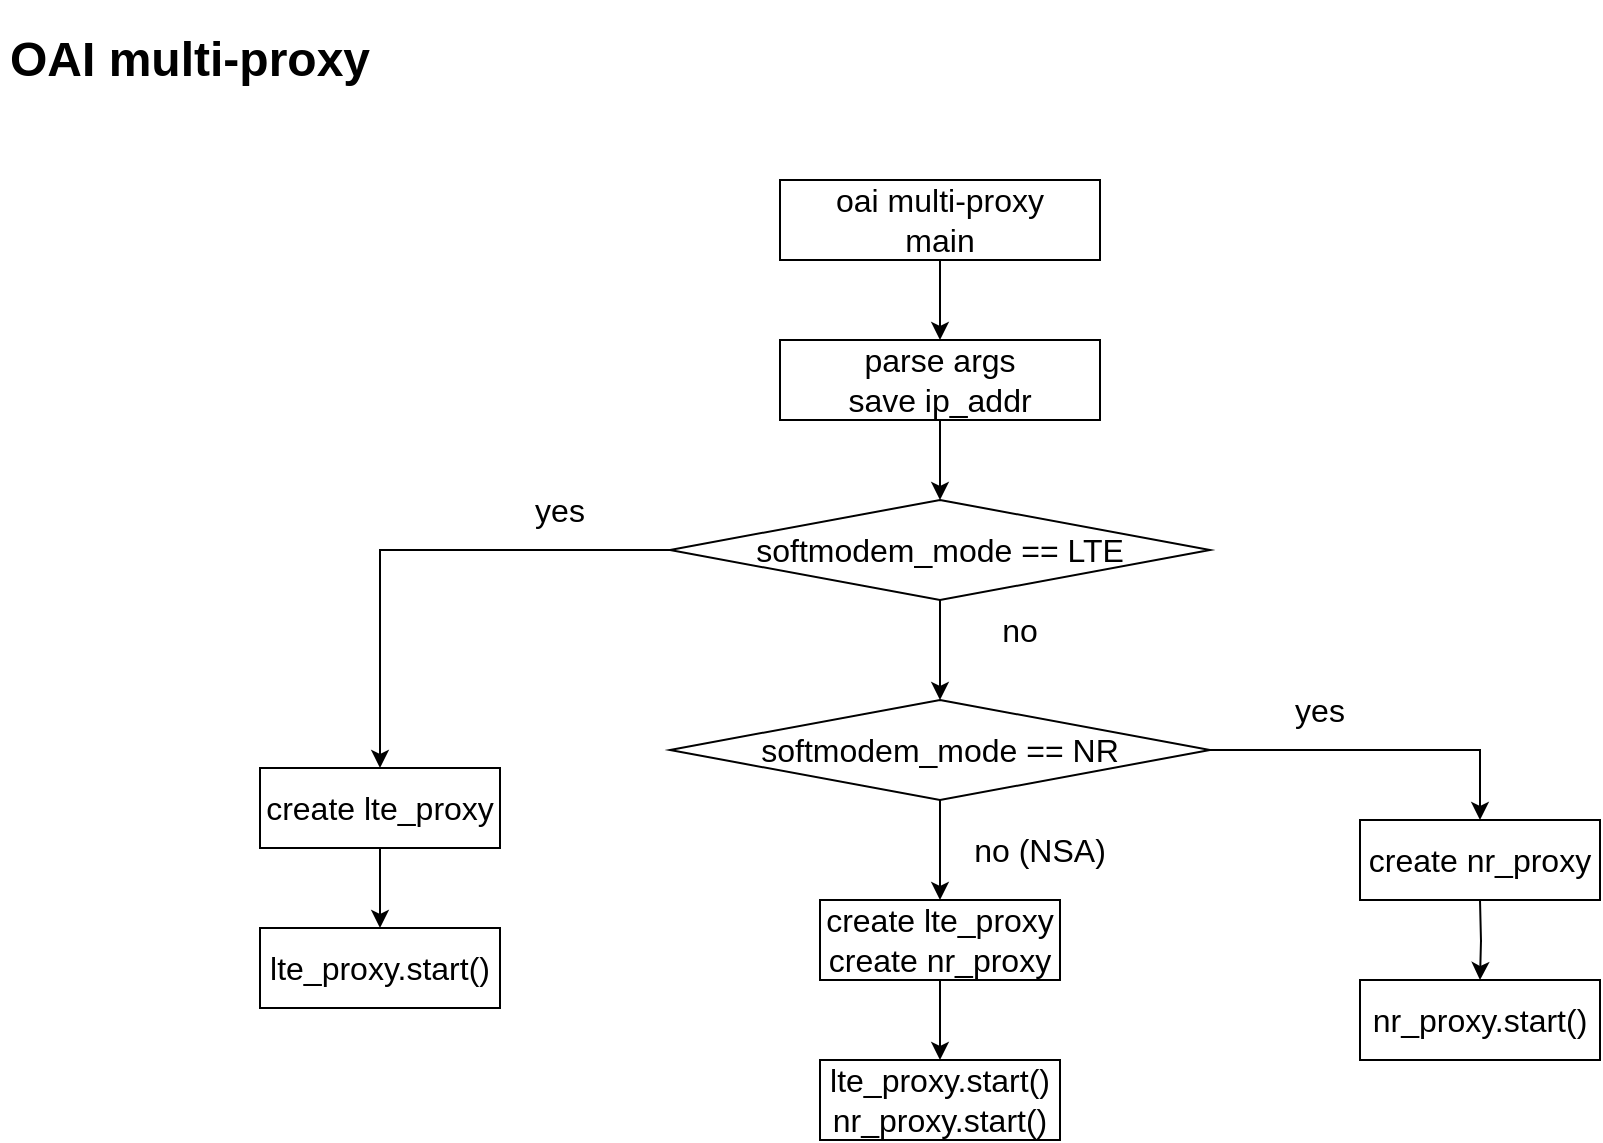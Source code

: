 <mxfile version="20.3.0" type="device" pages="2"><diagram id="DypmgZNcAkA8wPnorQJd" name="OAImultiProxy"><mxGraphModel dx="1102" dy="905" grid="1" gridSize="10" guides="1" tooltips="1" connect="1" arrows="1" fold="1" page="1" pageScale="1" pageWidth="1169" pageHeight="827" math="0" shadow="0"><root><mxCell id="0"/><mxCell id="1" parent="0"/><mxCell id="PLtA2J8WqM2DvO8D2QOu-1" value="&lt;h1&gt;OAI multi-proxy&lt;/h1&gt;&lt;p&gt;&lt;br&gt;&lt;/p&gt;" style="text;html=1;strokeColor=none;fillColor=none;spacing=5;spacingTop=-20;whiteSpace=wrap;overflow=hidden;rounded=0;" parent="1" vertex="1"><mxGeometry x="120" y="40" width="190" height="50" as="geometry"/></mxCell><mxCell id="PLtA2J8WqM2DvO8D2QOu-4" value="" style="edgeStyle=orthogonalEdgeStyle;rounded=0;orthogonalLoop=1;jettySize=auto;html=1;fontSize=16;" parent="1" source="PLtA2J8WqM2DvO8D2QOu-2" edge="1"><mxGeometry relative="1" as="geometry"><mxPoint x="590" y="200" as="targetPoint"/></mxGeometry></mxCell><mxCell id="PLtA2J8WqM2DvO8D2QOu-2" value="&lt;font style=&quot;font-size: 16px;&quot;&gt;oai multi-proxy&lt;br&gt;main&lt;br&gt;&lt;/font&gt;" style="rounded=0;whiteSpace=wrap;html=1;" parent="1" vertex="1"><mxGeometry x="510" y="120" width="160" height="40" as="geometry"/></mxCell><mxCell id="PLtA2J8WqM2DvO8D2QOu-7" style="edgeStyle=orthogonalEdgeStyle;rounded=0;orthogonalLoop=1;jettySize=auto;html=1;entryX=0.5;entryY=0;entryDx=0;entryDy=0;fontSize=16;" parent="1" source="PLtA2J8WqM2DvO8D2QOu-5" target="PLtA2J8WqM2DvO8D2QOu-6" edge="1"><mxGeometry relative="1" as="geometry"/></mxCell><mxCell id="PLtA2J8WqM2DvO8D2QOu-5" value="&lt;font style=&quot;font-size: 16px;&quot;&gt;parse args&lt;br&gt;save ip_addr&lt;br&gt;&lt;/font&gt;" style="rounded=0;whiteSpace=wrap;html=1;" parent="1" vertex="1"><mxGeometry x="510" y="200" width="160" height="40" as="geometry"/></mxCell><mxCell id="PLtA2J8WqM2DvO8D2QOu-10" style="edgeStyle=orthogonalEdgeStyle;rounded=0;orthogonalLoop=1;jettySize=auto;html=1;entryX=0.5;entryY=0;entryDx=0;entryDy=0;fontSize=16;" parent="1" source="PLtA2J8WqM2DvO8D2QOu-6" target="PLtA2J8WqM2DvO8D2QOu-9" edge="1"><mxGeometry relative="1" as="geometry"/></mxCell><mxCell id="PLtA2J8WqM2DvO8D2QOu-12" style="edgeStyle=orthogonalEdgeStyle;rounded=0;orthogonalLoop=1;jettySize=auto;html=1;entryX=0.5;entryY=0;entryDx=0;entryDy=0;fontSize=16;" parent="1" source="PLtA2J8WqM2DvO8D2QOu-6" target="PLtA2J8WqM2DvO8D2QOu-11" edge="1"><mxGeometry relative="1" as="geometry"/></mxCell><mxCell id="PLtA2J8WqM2DvO8D2QOu-6" value="softmodem_mode == LTE" style="rhombus;whiteSpace=wrap;html=1;fontSize=16;" parent="1" vertex="1"><mxGeometry x="455" y="280" width="270" height="50" as="geometry"/></mxCell><mxCell id="PLtA2J8WqM2DvO8D2QOu-21" style="edgeStyle=orthogonalEdgeStyle;rounded=0;orthogonalLoop=1;jettySize=auto;html=1;fontSize=16;" parent="1" source="PLtA2J8WqM2DvO8D2QOu-9" target="PLtA2J8WqM2DvO8D2QOu-19" edge="1"><mxGeometry relative="1" as="geometry"><mxPoint x="930" y="440" as="targetPoint"/></mxGeometry></mxCell><mxCell id="PLtA2J8WqM2DvO8D2QOu-27" style="edgeStyle=orthogonalEdgeStyle;rounded=0;orthogonalLoop=1;jettySize=auto;html=1;entryX=0.5;entryY=0;entryDx=0;entryDy=0;fontSize=16;" parent="1" source="PLtA2J8WqM2DvO8D2QOu-9" target="PLtA2J8WqM2DvO8D2QOu-25" edge="1"><mxGeometry relative="1" as="geometry"/></mxCell><mxCell id="PLtA2J8WqM2DvO8D2QOu-9" value="softmodem_mode == NR" style="rhombus;whiteSpace=wrap;html=1;fontSize=16;" parent="1" vertex="1"><mxGeometry x="455" y="380" width="270" height="50" as="geometry"/></mxCell><mxCell id="PLtA2J8WqM2DvO8D2QOu-16" style="edgeStyle=orthogonalEdgeStyle;rounded=0;orthogonalLoop=1;jettySize=auto;html=1;entryX=0.5;entryY=0;entryDx=0;entryDy=0;fontSize=16;" parent="1" source="PLtA2J8WqM2DvO8D2QOu-11" target="PLtA2J8WqM2DvO8D2QOu-15" edge="1"><mxGeometry relative="1" as="geometry"/></mxCell><mxCell id="PLtA2J8WqM2DvO8D2QOu-11" value="create lte_proxy" style="rounded=0;whiteSpace=wrap;html=1;fontSize=16;" parent="1" vertex="1"><mxGeometry x="250" y="414" width="120" height="40" as="geometry"/></mxCell><mxCell id="PLtA2J8WqM2DvO8D2QOu-15" value="lte_proxy.start()" style="rounded=0;whiteSpace=wrap;html=1;fontSize=16;" parent="1" vertex="1"><mxGeometry x="250" y="494" width="120" height="40" as="geometry"/></mxCell><mxCell id="PLtA2J8WqM2DvO8D2QOu-17" value="yes" style="text;html=1;strokeColor=none;fillColor=none;align=center;verticalAlign=middle;whiteSpace=wrap;rounded=0;fontSize=16;" parent="1" vertex="1"><mxGeometry x="370" y="270" width="60" height="30" as="geometry"/></mxCell><mxCell id="PLtA2J8WqM2DvO8D2QOu-18" style="edgeStyle=orthogonalEdgeStyle;rounded=0;orthogonalLoop=1;jettySize=auto;html=1;entryX=0.5;entryY=0;entryDx=0;entryDy=0;fontSize=16;" parent="1" edge="1"><mxGeometry relative="1" as="geometry"><mxPoint x="860" y="480" as="sourcePoint"/><mxPoint x="860" y="520" as="targetPoint"/></mxGeometry></mxCell><mxCell id="PLtA2J8WqM2DvO8D2QOu-19" value="create nr_proxy" style="rounded=0;whiteSpace=wrap;html=1;fontSize=16;" parent="1" vertex="1"><mxGeometry x="800" y="440" width="120" height="40" as="geometry"/></mxCell><mxCell id="PLtA2J8WqM2DvO8D2QOu-20" value="nr_proxy.start()" style="rounded=0;whiteSpace=wrap;html=1;fontSize=16;" parent="1" vertex="1"><mxGeometry x="800" y="520" width="120" height="40" as="geometry"/></mxCell><mxCell id="PLtA2J8WqM2DvO8D2QOu-22" value="no" style="text;html=1;strokeColor=none;fillColor=none;align=center;verticalAlign=middle;whiteSpace=wrap;rounded=0;fontSize=16;" parent="1" vertex="1"><mxGeometry x="600" y="330" width="60" height="30" as="geometry"/></mxCell><mxCell id="PLtA2J8WqM2DvO8D2QOu-23" value="yes" style="text;html=1;strokeColor=none;fillColor=none;align=center;verticalAlign=middle;whiteSpace=wrap;rounded=0;fontSize=16;" parent="1" vertex="1"><mxGeometry x="750" y="370" width="60" height="30" as="geometry"/></mxCell><mxCell id="PLtA2J8WqM2DvO8D2QOu-24" style="edgeStyle=orthogonalEdgeStyle;rounded=0;orthogonalLoop=1;jettySize=auto;html=1;entryX=0.5;entryY=0;entryDx=0;entryDy=0;fontSize=16;" parent="1" source="PLtA2J8WqM2DvO8D2QOu-25" target="PLtA2J8WqM2DvO8D2QOu-26" edge="1"><mxGeometry relative="1" as="geometry"/></mxCell><mxCell id="PLtA2J8WqM2DvO8D2QOu-25" value="create lte_proxy&lt;br&gt;create nr_proxy" style="rounded=0;whiteSpace=wrap;html=1;fontSize=16;" parent="1" vertex="1"><mxGeometry x="530" y="480" width="120" height="40" as="geometry"/></mxCell><mxCell id="PLtA2J8WqM2DvO8D2QOu-26" value="lte_proxy.start()&lt;br&gt;nr_proxy.start()" style="rounded=0;whiteSpace=wrap;html=1;fontSize=16;" parent="1" vertex="1"><mxGeometry x="530" y="560" width="120" height="40" as="geometry"/></mxCell><mxCell id="0FqqkRTu2i6CZeKp92qa-1" value="no (NSA)" style="text;html=1;strokeColor=none;fillColor=none;align=center;verticalAlign=middle;whiteSpace=wrap;rounded=0;fontSize=16;" parent="1" vertex="1"><mxGeometry x="590" y="440" width="100" height="30" as="geometry"/></mxCell></root></mxGraphModel></diagram><diagram id="biVWM_e7agha2vy92kKI" name="OAImultyProxy_LTEmode"><mxGraphModel dx="4408" dy="3620" grid="1" gridSize="10" guides="1" tooltips="1" connect="1" arrows="1" fold="1" page="1" pageScale="1" pageWidth="3300" pageHeight="2339" math="0" shadow="0"><root><mxCell id="0"/><mxCell id="1" parent="0"/><mxCell id="FFGI0jvBphaTlhRUxGNE-1" value="&lt;h1&gt;LTE mode&lt;/h1&gt;&lt;p&gt;&lt;br&gt;&lt;/p&gt;" style="text;html=1;strokeColor=none;fillColor=none;spacing=5;spacingTop=-20;whiteSpace=wrap;overflow=hidden;rounded=0;fontSize=16;" parent="1" vertex="1"><mxGeometry x="90" y="20" width="200" height="50" as="geometry"/></mxCell><mxCell id="-nqZYhThUSeBGxP2sgIM-25" style="edgeStyle=orthogonalEdgeStyle;rounded=0;orthogonalLoop=1;jettySize=auto;html=1;fontSize=16;" parent="1" source="-nqZYhThUSeBGxP2sgIM-2" target="-nqZYhThUSeBGxP2sgIM-12" edge="1"><mxGeometry relative="1" as="geometry"/></mxCell><mxCell id="-nqZYhThUSeBGxP2sgIM-2" value="&lt;font style=&quot;font-size: 16px;&quot;&gt;softmodem_mode == LTE&lt;br&gt;&lt;/font&gt;" style="rounded=0;whiteSpace=wrap;html=1;" parent="1" vertex="1"><mxGeometry x="40" y="120" width="160" height="40" as="geometry"/></mxCell><mxCell id="-nqZYhThUSeBGxP2sgIM-27" style="edgeStyle=orthogonalEdgeStyle;rounded=0;orthogonalLoop=1;jettySize=auto;html=1;entryX=0.5;entryY=0;entryDx=0;entryDy=0;fontSize=16;" parent="1" source="-nqZYhThUSeBGxP2sgIM-12" target="-nqZYhThUSeBGxP2sgIM-13" edge="1"><mxGeometry relative="1" as="geometry"/></mxCell><mxCell id="-nqZYhThUSeBGxP2sgIM-33" style="edgeStyle=orthogonalEdgeStyle;rounded=0;orthogonalLoop=1;jettySize=auto;html=1;entryX=0;entryY=0.5;entryDx=0;entryDy=0;fontSize=16;" parent="1" source="-nqZYhThUSeBGxP2sgIM-12" target="-nqZYhThUSeBGxP2sgIM-28" edge="1"><mxGeometry relative="1" as="geometry"/></mxCell><mxCell id="-nqZYhThUSeBGxP2sgIM-34" style="edgeStyle=orthogonalEdgeStyle;rounded=0;orthogonalLoop=1;jettySize=auto;html=1;entryX=0;entryY=0.5;entryDx=0;entryDy=0;fontSize=16;" parent="1" source="-nqZYhThUSeBGxP2sgIM-12" target="-nqZYhThUSeBGxP2sgIM-29" edge="1"><mxGeometry relative="1" as="geometry"/></mxCell><mxCell id="-nqZYhThUSeBGxP2sgIM-12" value="create lte_proxy" style="rounded=0;whiteSpace=wrap;html=1;fontSize=16;" parent="1" vertex="1"><mxGeometry x="40" y="200" width="160" height="40" as="geometry"/></mxCell><mxCell id="hjxHHF4NMTLhzrEXERnF-1" style="edgeStyle=orthogonalEdgeStyle;rounded=0;orthogonalLoop=1;jettySize=auto;html=1;fontSize=12;" parent="1" source="-nqZYhThUSeBGxP2sgIM-13" target="-nqZYhThUSeBGxP2sgIM-39" edge="1"><mxGeometry relative="1" as="geometry"/></mxCell><mxCell id="-nqZYhThUSeBGxP2sgIM-13" value="lte_proxy.start()" style="rounded=0;whiteSpace=wrap;html=1;fontSize=16;" parent="1" vertex="1"><mxGeometry x="40" y="360" width="160" height="40" as="geometry"/></mxCell><mxCell id="-nqZYhThUSeBGxP2sgIM-32" value="" style="edgeStyle=orthogonalEdgeStyle;rounded=0;orthogonalLoop=1;jettySize=auto;html=1;fontSize=16;" parent="1" source="-nqZYhThUSeBGxP2sgIM-28" target="-nqZYhThUSeBGxP2sgIM-31" edge="1"><mxGeometry relative="1" as="geometry"/></mxCell><mxCell id="-nqZYhThUSeBGxP2sgIM-28" value="configure" style="rounded=0;whiteSpace=wrap;html=1;fontSize=16;" parent="1" vertex="1"><mxGeometry x="240" y="200" width="120" height="40" as="geometry"/></mxCell><mxCell id="-nqZYhThUSeBGxP2sgIM-38" style="edgeStyle=orthogonalEdgeStyle;rounded=0;orthogonalLoop=1;jettySize=auto;html=1;entryX=0;entryY=0.5;entryDx=0;entryDy=0;fontSize=12;" parent="1" source="-nqZYhThUSeBGxP2sgIM-29" target="-nqZYhThUSeBGxP2sgIM-37" edge="1"><mxGeometry relative="1" as="geometry"/></mxCell><mxCell id="-nqZYhThUSeBGxP2sgIM-29" value="&lt;font style=&quot;font-size: 14px;&quot;&gt;oai_subframe_init&lt;/font&gt;" style="rounded=0;whiteSpace=wrap;html=1;fontSize=16;" parent="1" vertex="1"><mxGeometry x="240" y="280" width="120" height="40" as="geometry"/></mxCell><mxCell id="-nqZYhThUSeBGxP2sgIM-36" style="edgeStyle=orthogonalEdgeStyle;rounded=0;orthogonalLoop=1;jettySize=auto;html=1;entryX=0;entryY=0.5;entryDx=0;entryDy=0;fontSize=14;" parent="1" source="-nqZYhThUSeBGxP2sgIM-31" target="-nqZYhThUSeBGxP2sgIM-35" edge="1"><mxGeometry relative="1" as="geometry"/></mxCell><mxCell id="-nqZYhThUSeBGxP2sgIM-31" value="&lt;font style=&quot;font-size: 12px;&quot;&gt;set vnf, pnf, ip+port&lt;br&gt;set multi UE port&lt;/font&gt;" style="whiteSpace=wrap;html=1;fontSize=16;rounded=0;" parent="1" vertex="1"><mxGeometry x="400" y="200" width="120" height="40" as="geometry"/></mxCell><mxCell id="-nqZYhThUSeBGxP2sgIM-35" value="&lt;font style=&quot;font-size: 12px;&quot;&gt;create udp fd per ue addr, port&lt;br&gt;put it in array &lt;b&gt;ue_rx_socket[],&amp;nbsp;&amp;nbsp;&lt;/b&gt;&lt;/font&gt;&lt;b style=&quot;font-size: 12px;&quot;&gt;ue_tx_socket[]&lt;/b&gt;" style="whiteSpace=wrap;html=1;fontSize=16;rounded=0;" parent="1" vertex="1"><mxGeometry x="560" y="200" width="280" height="40" as="geometry"/></mxCell><mxCell id="-nqZYhThUSeBGxP2sgIM-37" value="&lt;span style=&quot;font-size: 12px;&quot;&gt;create array&amp;nbsp;&lt;/span&gt;&lt;span style=&quot;font-size: 12px;&quot;&gt;&lt;b&gt;msgs_from_ue[&lt;/b&gt;]&amp;nbsp;&lt;/span&gt;&lt;span style=&quot;font-size: 12px;&quot;&gt;queue msg&lt;/span&gt;&lt;br&gt;&lt;span style=&quot;font-size: 12px;&quot;&gt;one queue per UE&lt;/span&gt;" style="whiteSpace=wrap;html=1;fontSize=16;rounded=0;" parent="1" vertex="1"><mxGeometry x="400" y="280" width="240" height="40" as="geometry"/></mxCell><mxCell id="hjxHHF4NMTLhzrEXERnF-3" style="edgeStyle=orthogonalEdgeStyle;rounded=0;orthogonalLoop=1;jettySize=auto;html=1;entryX=0;entryY=0.5;entryDx=0;entryDy=0;fontSize=12;" parent="1" source="-nqZYhThUSeBGxP2sgIM-39" target="hjxHHF4NMTLhzrEXERnF-2" edge="1"><mxGeometry relative="1" as="geometry"/></mxCell><mxCell id="hjxHHF4NMTLhzrEXERnF-15" style="edgeStyle=orthogonalEdgeStyle;rounded=0;orthogonalLoop=1;jettySize=auto;html=1;entryX=0;entryY=0.5;entryDx=0;entryDy=0;fontSize=12;" parent="1" source="-nqZYhThUSeBGxP2sgIM-39" target="hjxHHF4NMTLhzrEXERnF-14" edge="1"><mxGeometry relative="1" as="geometry"/></mxCell><mxCell id="hjxHHF4NMTLhzrEXERnF-17" style="edgeStyle=orthogonalEdgeStyle;rounded=0;orthogonalLoop=1;jettySize=auto;html=1;entryX=0;entryY=0.5;entryDx=0;entryDy=0;fontSize=12;" parent="1" source="-nqZYhThUSeBGxP2sgIM-39" target="hjxHHF4NMTLhzrEXERnF-16" edge="1"><mxGeometry relative="1" as="geometry"/></mxCell><mxCell id="-nqZYhThUSeBGxP2sgIM-39" value="&lt;font style=&quot;font-size: 12px;&quot;&gt;configure_nfapi_pnf&lt;/font&gt;" style="rounded=0;whiteSpace=wrap;html=1;fontSize=16;" parent="1" vertex="1"><mxGeometry x="240" y="360" width="120" height="40" as="geometry"/></mxCell><mxCell id="7kK04HdXEzIPEJ--kD8L-1" style="edgeStyle=orthogonalEdgeStyle;rounded=0;orthogonalLoop=1;jettySize=auto;html=1;entryX=0.5;entryY=0;entryDx=0;entryDy=0;" edge="1" parent="1" source="hjxHHF4NMTLhzrEXERnF-2" target="hjxHHF4NMTLhzrEXERnF-10"><mxGeometry relative="1" as="geometry"/></mxCell><mxCell id="hjxHHF4NMTLhzrEXERnF-2" value="&lt;font style=&quot;font-size: 12px;&quot;&gt;config ip, port for p5 (sctp), p7 (udp)&lt;br&gt;&lt;b&gt;config callback func handle p4 p5 flow (&lt;br&gt;param req-res, config req-res ...) *&lt;/b&gt;&lt;br&gt;&lt;/font&gt;" style="rounded=0;whiteSpace=wrap;html=1;fontSize=16;" parent="1" vertex="1"><mxGeometry x="400" y="340" width="280" height="80" as="geometry"/></mxCell><mxCell id="7kK04HdXEzIPEJ--kD8L-7" style="edgeStyle=orthogonalEdgeStyle;rounded=0;orthogonalLoop=1;jettySize=auto;html=1;entryX=0;entryY=0.5;entryDx=0;entryDy=0;" edge="1" parent="1" source="hjxHHF4NMTLhzrEXERnF-10" target="7kK04HdXEzIPEJ--kD8L-6"><mxGeometry relative="1" as="geometry"/></mxCell><mxCell id="hjxHHF4NMTLhzrEXERnF-10" value="&lt;span style=&quot;font-size: 12px;&quot;&gt;create&amp;nbsp;&lt;b&gt; pnf_start_thread&lt;/b&gt;&lt;br&gt;// communication with vnf (eNB side)&lt;br&gt;// handle p4, p5 msg&lt;br&gt;&lt;/span&gt;" style="whiteSpace=wrap;html=1;fontSize=16;rounded=0;fillColor=#f8cecc;strokeColor=#b85450;" parent="1" vertex="1"><mxGeometry x="400" y="470" width="280" height="60" as="geometry"/></mxCell><mxCell id="IwccKKfk9zIjfEnIbIXo-17" style="edgeStyle=orthogonalEdgeStyle;rounded=0;orthogonalLoop=1;jettySize=auto;html=1;entryX=0;entryY=0.5;entryDx=0;entryDy=0;fontSize=12;" edge="1" parent="1" source="hjxHHF4NMTLhzrEXERnF-14" target="IwccKKfk9zIjfEnIbIXo-16"><mxGeometry relative="1" as="geometry"/></mxCell><mxCell id="hjxHHF4NMTLhzrEXERnF-14" value="&lt;span style=&quot;font-size: 12px;&quot;&gt;create thread &lt;b&gt;oai_subframe_task&lt;/b&gt;,&lt;/span&gt;&lt;br&gt;&lt;span style=&quot;font-size: 12px;&quot;&gt;// communication with vnf (eNB side) and UE side&lt;br&gt;// handle p7 msg&lt;br&gt;&lt;/span&gt;" style="whiteSpace=wrap;html=1;fontSize=16;rounded=0;fillColor=#f8cecc;strokeColor=#b85450;" parent="1" vertex="1"><mxGeometry x="400" y="680" width="280" height="60" as="geometry"/></mxCell><mxCell id="IwccKKfk9zIjfEnIbIXo-7" style="edgeStyle=orthogonalEdgeStyle;rounded=0;orthogonalLoop=1;jettySize=auto;html=1;entryX=0;entryY=0.5;entryDx=0;entryDy=0;fontSize=9;" edge="1" parent="1" source="hjxHHF4NMTLhzrEXERnF-16" target="IwccKKfk9zIjfEnIbIXo-6"><mxGeometry relative="1" as="geometry"/></mxCell><mxCell id="hjxHHF4NMTLhzrEXERnF-16" value="&lt;span style=&quot;font-size: 12px;&quot;&gt;create&amp;nbsp; thread &lt;b&gt;receive_message_from_ue&lt;/b&gt;,&lt;/span&gt;&lt;br&gt;&lt;span style=&quot;font-size: 12px;&quot;&gt;one thread per UE&lt;br&gt;// rx subframe P7 from UE&lt;br&gt;&lt;/span&gt;" style="whiteSpace=wrap;html=1;fontSize=16;rounded=0;fillColor=#f8cecc;strokeColor=#b85450;" parent="1" vertex="1"><mxGeometry x="400" y="1082.5" width="280" height="60" as="geometry"/></mxCell><mxCell id="7kK04HdXEzIPEJ--kD8L-9" style="edgeStyle=orthogonalEdgeStyle;rounded=0;orthogonalLoop=1;jettySize=auto;html=1;entryX=0;entryY=0.5;entryDx=0;entryDy=0;fontSize=12;" edge="1" parent="1" source="7kK04HdXEzIPEJ--kD8L-6" target="7kK04HdXEzIPEJ--kD8L-8"><mxGeometry relative="1" as="geometry"/></mxCell><mxCell id="7kK04HdXEzIPEJ--kD8L-6" value="&lt;span style=&quot;font-size: 12px;&quot;&gt;nfapi_pnf_start()&lt;br&gt;&lt;/span&gt;&lt;font style=&quot;font-size: 12px;&quot;&gt;pnf_message_pump()&lt;br&gt;//while 1&lt;br&gt;&lt;/font&gt;" style="whiteSpace=wrap;html=1;fontSize=16;rounded=0;" vertex="1" parent="1"><mxGeometry x="720" y="467.5" width="120" height="65" as="geometry"/></mxCell><mxCell id="IwccKKfk9zIjfEnIbIXo-1" style="edgeStyle=orthogonalEdgeStyle;rounded=0;orthogonalLoop=1;jettySize=auto;html=1;entryX=0;entryY=0.5;entryDx=0;entryDy=0;fontSize=9;" edge="1" parent="1" source="7kK04HdXEzIPEJ--kD8L-8" target="7kK04HdXEzIPEJ--kD8L-10"><mxGeometry relative="1" as="geometry"><Array as="points"><mxPoint x="1060" y="500"/><mxPoint x="1060" y="400"/></Array></mxGeometry></mxCell><mxCell id="7kK04HdXEzIPEJ--kD8L-8" value="&lt;span style=&quot;font-size: 12px;&quot;&gt;pnf_read_dispatch_message()&lt;/span&gt;" style="whiteSpace=wrap;html=1;fontSize=16;rounded=0;" vertex="1" parent="1"><mxGeometry x="880" y="480" width="160" height="40" as="geometry"/></mxCell><mxCell id="IwccKKfk9zIjfEnIbIXo-2" style="edgeStyle=orthogonalEdgeStyle;rounded=0;orthogonalLoop=1;jettySize=auto;html=1;fontSize=9;" edge="1" parent="1" source="7kK04HdXEzIPEJ--kD8L-10" target="7kK04HdXEzIPEJ--kD8L-12"><mxGeometry relative="1" as="geometry"/></mxCell><mxCell id="7kK04HdXEzIPEJ--kD8L-10" value="&lt;span style=&quot;font-size: 12px;&quot;&gt;sctp_recvmsg(pnf-&amp;gt;p5_sock, header_buffer&lt;/span&gt;" style="whiteSpace=wrap;html=1;fontSize=16;rounded=0;" vertex="1" parent="1"><mxGeometry x="1100" y="380" width="160" height="40" as="geometry"/></mxCell><mxCell id="IwccKKfk9zIjfEnIbIXo-3" style="edgeStyle=orthogonalEdgeStyle;rounded=0;orthogonalLoop=1;jettySize=auto;html=1;entryX=0.5;entryY=0;entryDx=0;entryDy=0;fontSize=9;" edge="1" parent="1" source="7kK04HdXEzIPEJ--kD8L-12" target="7kK04HdXEzIPEJ--kD8L-14"><mxGeometry relative="1" as="geometry"/></mxCell><mxCell id="7kK04HdXEzIPEJ--kD8L-12" value="&lt;span style=&quot;font-size: 12px;&quot;&gt;nfapi_p5_message_header_unpack&lt;/span&gt;&lt;br&gt;&lt;span style=&quot;font-size: 12px;&quot;&gt;//get message_size&lt;/span&gt;" style="whiteSpace=wrap;html=1;fontSize=16;rounded=0;" vertex="1" parent="1"><mxGeometry x="1080" y="461" width="200" height="40" as="geometry"/></mxCell><mxCell id="IwccKKfk9zIjfEnIbIXo-4" style="edgeStyle=orthogonalEdgeStyle;rounded=0;orthogonalLoop=1;jettySize=auto;html=1;fontSize=9;" edge="1" parent="1" source="7kK04HdXEzIPEJ--kD8L-14" target="7kK04HdXEzIPEJ--kD8L-15"><mxGeometry relative="1" as="geometry"/></mxCell><mxCell id="7kK04HdXEzIPEJ--kD8L-14" value="&lt;span style=&quot;font-size: 12px;&quot;&gt;sctp_recvmsg(pnf-&amp;gt;p5_sock, read_buffer,&amp;nbsp;message_size&lt;/span&gt;" style="whiteSpace=wrap;html=1;fontSize=16;rounded=0;" vertex="1" parent="1"><mxGeometry x="1080" y="541" width="200" height="40" as="geometry"/></mxCell><mxCell id="7kK04HdXEzIPEJ--kD8L-19" style="edgeStyle=orthogonalEdgeStyle;rounded=0;orthogonalLoop=1;jettySize=auto;html=1;entryX=0;entryY=0.5;entryDx=0;entryDy=0;fontSize=12;" edge="1" parent="1" source="7kK04HdXEzIPEJ--kD8L-15" target="7kK04HdXEzIPEJ--kD8L-18"><mxGeometry relative="1" as="geometry"><Array as="points"><mxPoint x="1320" y="640"/><mxPoint x="1320" y="60"/></Array></mxGeometry></mxCell><mxCell id="7kK04HdXEzIPEJ--kD8L-15" value="&lt;span style=&quot;font-size: 12px;&quot;&gt;pnf_handle_p5_message(&lt;br&gt;&lt;/span&gt;&lt;span style=&quot;font-size: 12px;&quot;&gt;read_buffer,&amp;nbsp;message_size)&lt;/span&gt;&lt;span style=&quot;font-size: 12px;&quot;&gt;&lt;br&gt;&lt;/span&gt;" style="whiteSpace=wrap;html=1;fontSize=16;rounded=0;" vertex="1" parent="1"><mxGeometry x="1080" y="620" width="200" height="40" as="geometry"/></mxCell><mxCell id="IwccKKfk9zIjfEnIbIXo-5" style="edgeStyle=orthogonalEdgeStyle;rounded=0;orthogonalLoop=1;jettySize=auto;html=1;fontSize=9;" edge="1" parent="1" source="7kK04HdXEzIPEJ--kD8L-18" target="7kK04HdXEzIPEJ--kD8L-24"><mxGeometry relative="1" as="geometry"/></mxCell><mxCell id="7kK04HdXEzIPEJ--kD8L-18" value="&lt;span style=&quot;font-size: 12px;&quot;&gt;messageHeader.message_id =&amp;nbsp;&lt;br&gt;nfapi_p5_message_header_unpack&lt;/span&gt;" style="whiteSpace=wrap;html=1;fontSize=16;rounded=0;" vertex="1" parent="1"><mxGeometry x="1400" y="40" width="200" height="40" as="geometry"/></mxCell><mxCell id="7kK04HdXEzIPEJ--kD8L-36" style="edgeStyle=orthogonalEdgeStyle;rounded=0;orthogonalLoop=1;jettySize=auto;html=1;entryX=0;entryY=0.5;entryDx=0;entryDy=0;fontSize=12;" edge="1" parent="1" source="7kK04HdXEzIPEJ--kD8L-22" target="7kK04HdXEzIPEJ--kD8L-35"><mxGeometry relative="1" as="geometry"/></mxCell><mxCell id="7kK04HdXEzIPEJ--kD8L-22" value="&lt;span style=&quot;font-size: 12px;&quot;&gt;NFAPI_PNF_PARAM_REQUEST&lt;/span&gt;" style="whiteSpace=wrap;html=1;fontSize=16;rounded=0;" vertex="1" parent="1"><mxGeometry x="1440" y="120" width="200" height="40" as="geometry"/></mxCell><mxCell id="7kK04HdXEzIPEJ--kD8L-56" style="edgeStyle=orthogonalEdgeStyle;rounded=0;orthogonalLoop=1;jettySize=auto;html=1;entryX=0;entryY=0.5;entryDx=0;entryDy=0;fontSize=12;" edge="1" parent="1" source="7kK04HdXEzIPEJ--kD8L-24" target="7kK04HdXEzIPEJ--kD8L-25"><mxGeometry relative="1" as="geometry"><Array as="points"><mxPoint x="1385" y="220"/></Array></mxGeometry></mxCell><mxCell id="7kK04HdXEzIPEJ--kD8L-57" style="edgeStyle=orthogonalEdgeStyle;rounded=0;orthogonalLoop=1;jettySize=auto;html=1;entryX=0;entryY=0.5;entryDx=0;entryDy=0;fontSize=12;" edge="1" parent="1" source="7kK04HdXEzIPEJ--kD8L-24" target="7kK04HdXEzIPEJ--kD8L-26"><mxGeometry relative="1" as="geometry"><Array as="points"><mxPoint x="1385" y="280"/></Array></mxGeometry></mxCell><mxCell id="7kK04HdXEzIPEJ--kD8L-58" style="edgeStyle=orthogonalEdgeStyle;rounded=0;orthogonalLoop=1;jettySize=auto;html=1;entryX=0;entryY=0.5;entryDx=0;entryDy=0;fontSize=12;" edge="1" parent="1" source="7kK04HdXEzIPEJ--kD8L-24" target="7kK04HdXEzIPEJ--kD8L-28"><mxGeometry relative="1" as="geometry"><Array as="points"><mxPoint x="1385" y="340"/></Array></mxGeometry></mxCell><mxCell id="7kK04HdXEzIPEJ--kD8L-59" style="edgeStyle=orthogonalEdgeStyle;rounded=0;orthogonalLoop=1;jettySize=auto;html=1;entryX=0;entryY=0.5;entryDx=0;entryDy=0;fontSize=12;" edge="1" parent="1" source="7kK04HdXEzIPEJ--kD8L-24" target="7kK04HdXEzIPEJ--kD8L-29"><mxGeometry relative="1" as="geometry"><Array as="points"><mxPoint x="1385" y="435"/></Array></mxGeometry></mxCell><mxCell id="7kK04HdXEzIPEJ--kD8L-62" style="edgeStyle=orthogonalEdgeStyle;rounded=0;orthogonalLoop=1;jettySize=auto;html=1;entryX=0;entryY=0.5;entryDx=0;entryDy=0;fontSize=12;" edge="1" parent="1" source="7kK04HdXEzIPEJ--kD8L-24" target="7kK04HdXEzIPEJ--kD8L-30"><mxGeometry relative="1" as="geometry"><Array as="points"><mxPoint x="1385" y="500"/></Array></mxGeometry></mxCell><mxCell id="7kK04HdXEzIPEJ--kD8L-63" style="edgeStyle=orthogonalEdgeStyle;rounded=0;orthogonalLoop=1;jettySize=auto;html=1;entryX=0;entryY=0.5;entryDx=0;entryDy=0;fontSize=12;" edge="1" parent="1" source="7kK04HdXEzIPEJ--kD8L-24" target="7kK04HdXEzIPEJ--kD8L-33"><mxGeometry relative="1" as="geometry"><Array as="points"><mxPoint x="1385" y="565"/></Array></mxGeometry></mxCell><mxCell id="7kK04HdXEzIPEJ--kD8L-64" style="edgeStyle=orthogonalEdgeStyle;rounded=0;orthogonalLoop=1;jettySize=auto;html=1;entryX=0;entryY=0.5;entryDx=0;entryDy=0;fontSize=12;" edge="1" parent="1" source="7kK04HdXEzIPEJ--kD8L-24" target="7kK04HdXEzIPEJ--kD8L-32"><mxGeometry relative="1" as="geometry"><Array as="points"><mxPoint x="1385" y="630"/></Array></mxGeometry></mxCell><mxCell id="7kK04HdXEzIPEJ--kD8L-24" value="&lt;span style=&quot;background-color: rgb(248, 249, 250);&quot;&gt;message_id = ?&lt;/span&gt;" style="text;html=1;strokeColor=none;fillColor=none;align=center;verticalAlign=middle;whiteSpace=wrap;rounded=0;labelBackgroundColor=#ffffff;fontSize=12;" vertex="1" parent="1"><mxGeometry x="1330" y="130" width="110" height="30" as="geometry"/></mxCell><mxCell id="7kK04HdXEzIPEJ--kD8L-46" style="edgeStyle=orthogonalEdgeStyle;rounded=0;orthogonalLoop=1;jettySize=auto;html=1;entryX=0;entryY=0.5;entryDx=0;entryDy=0;fontSize=12;" edge="1" parent="1" source="7kK04HdXEzIPEJ--kD8L-25" target="7kK04HdXEzIPEJ--kD8L-45"><mxGeometry relative="1" as="geometry"/></mxCell><mxCell id="7kK04HdXEzIPEJ--kD8L-25" value="&lt;span style=&quot;font-size: 12px;&quot;&gt;NFAPI_PNF_CONFIG_REQUEST&lt;/span&gt;" style="whiteSpace=wrap;html=1;fontSize=16;rounded=0;" vertex="1" parent="1"><mxGeometry x="1440" y="200" width="200" height="40" as="geometry"/></mxCell><mxCell id="7kK04HdXEzIPEJ--kD8L-26" value="&lt;span style=&quot;font-size: 12px;&quot;&gt;NFAPI_PNF_START_REQUEST&lt;br&gt;&lt;/span&gt;&lt;span style=&quot;font-size: 12px;&quot;&gt;NFAPI_PNF_STOP_REQUEST&lt;/span&gt;&lt;span style=&quot;font-size: 12px;&quot;&gt;&lt;br&gt;&lt;/span&gt;" style="whiteSpace=wrap;html=1;fontSize=16;rounded=0;" vertex="1" parent="1"><mxGeometry x="1440" y="260" width="200" height="40" as="geometry"/></mxCell><mxCell id="7kK04HdXEzIPEJ--kD8L-66" style="edgeStyle=orthogonalEdgeStyle;rounded=0;orthogonalLoop=1;jettySize=auto;html=1;fontSize=12;" edge="1" parent="1" source="7kK04HdXEzIPEJ--kD8L-28" target="7kK04HdXEzIPEJ--kD8L-65"><mxGeometry relative="1" as="geometry"/></mxCell><mxCell id="7kK04HdXEzIPEJ--kD8L-28" value="&lt;span style=&quot;font-size: 12px;&quot;&gt;NFAPI_PARAM_REQUEST&lt;/span&gt;" style="whiteSpace=wrap;html=1;fontSize=16;rounded=0;" vertex="1" parent="1"><mxGeometry x="1440" y="320" width="200" height="40" as="geometry"/></mxCell><mxCell id="7kK04HdXEzIPEJ--kD8L-78" style="edgeStyle=orthogonalEdgeStyle;rounded=0;orthogonalLoop=1;jettySize=auto;html=1;entryX=0;entryY=0.5;entryDx=0;entryDy=0;fontSize=12;" edge="1" parent="1" source="7kK04HdXEzIPEJ--kD8L-29" target="7kK04HdXEzIPEJ--kD8L-77"><mxGeometry relative="1" as="geometry"/></mxCell><mxCell id="7kK04HdXEzIPEJ--kD8L-29" value="&lt;span style=&quot;font-size: 12px;&quot;&gt;NFAPI_CONFIG_REQUEST&lt;/span&gt;" style="whiteSpace=wrap;html=1;fontSize=16;rounded=0;" vertex="1" parent="1"><mxGeometry x="1440" y="415" width="200" height="40" as="geometry"/></mxCell><mxCell id="7kK04HdXEzIPEJ--kD8L-92" style="edgeStyle=orthogonalEdgeStyle;rounded=0;orthogonalLoop=1;jettySize=auto;html=1;entryX=0;entryY=0.5;entryDx=0;entryDy=0;fontSize=9;" edge="1" parent="1" source="7kK04HdXEzIPEJ--kD8L-30" target="7kK04HdXEzIPEJ--kD8L-91"><mxGeometry relative="1" as="geometry"/></mxCell><mxCell id="7kK04HdXEzIPEJ--kD8L-30" value="&lt;span style=&quot;font-size: 12px;&quot;&gt;NFAPI_START_REQUEST&lt;br&gt;&lt;/span&gt;&lt;span style=&quot;font-size: 12px;&quot;&gt;NFAPI_STOP_REQUEST&lt;/span&gt;&lt;span style=&quot;font-size: 12px;&quot;&gt;&lt;br&gt;&lt;/span&gt;" style="whiteSpace=wrap;html=1;fontSize=16;rounded=0;" vertex="1" parent="1"><mxGeometry x="1440" y="480" width="200" height="40" as="geometry"/></mxCell><mxCell id="7kK04HdXEzIPEJ--kD8L-32" value="&lt;span style=&quot;font-size: 12px;&quot;&gt;// P4 MSG&lt;br&gt;//SON // NMM // request RSSI, SystemInfo, Cell Seach ...&lt;br&gt;&lt;/span&gt;" style="whiteSpace=wrap;html=1;fontSize=16;rounded=0;" vertex="1" parent="1"><mxGeometry x="1440" y="600" width="200" height="60" as="geometry"/></mxCell><mxCell id="7kK04HdXEzIPEJ--kD8L-33" value="&lt;span style=&quot;font-size: 12px;&quot;&gt;NFAPI_MEASUREMENT_REQUEST&lt;/span&gt;" style="whiteSpace=wrap;html=1;fontSize=16;rounded=0;" vertex="1" parent="1"><mxGeometry x="1440" y="545" width="200" height="40" as="geometry"/></mxCell><mxCell id="7kK04HdXEzIPEJ--kD8L-47" style="edgeStyle=orthogonalEdgeStyle;rounded=0;orthogonalLoop=1;jettySize=auto;html=1;entryX=0;entryY=0.5;entryDx=0;entryDy=0;fontSize=12;" edge="1" parent="1" source="7kK04HdXEzIPEJ--kD8L-35" target="7kK04HdXEzIPEJ--kD8L-38"><mxGeometry relative="1" as="geometry"/></mxCell><mxCell id="7kK04HdXEzIPEJ--kD8L-35" value="&lt;span style=&quot;font-size: 12px;&quot;&gt;pnf_handle_pnf_param_request()&lt;br&gt;&lt;/span&gt;&lt;span style=&quot;font-size: 12px;&quot;&gt;nfapi_p5_message_unpack()&lt;/span&gt;&lt;span style=&quot;font-size: 12px;&quot;&gt;&lt;br&gt;&lt;/span&gt;" style="whiteSpace=wrap;html=1;fontSize=16;rounded=0;" vertex="1" parent="1"><mxGeometry x="1680" y="120" width="200" height="40" as="geometry"/></mxCell><mxCell id="7kK04HdXEzIPEJ--kD8L-38" value="&lt;span style=&quot;font-size: 12px;&quot;&gt;(pnf-&amp;gt;_public.pnf_param_req)=&lt;/span&gt;&lt;span style=&quot;font-size: 12px;&quot;&gt;pnf_param_request()&lt;/span&gt;&lt;br style=&quot;font-size: 12px;&quot;&gt;&lt;font style=&quot;font-size: 12px;&quot;&gt;//callback set from *&lt;br&gt;//send info all PNF cap&amp;nbsp; to VNF&lt;/font&gt;&lt;span style=&quot;font-size: 12px;&quot;&gt;&lt;br&gt;&lt;/span&gt;" style="whiteSpace=wrap;html=1;fontSize=16;rounded=0;" vertex="1" parent="1"><mxGeometry x="1920" y="110" width="320" height="60" as="geometry"/></mxCell><mxCell id="7kK04HdXEzIPEJ--kD8L-49" style="edgeStyle=orthogonalEdgeStyle;rounded=0;orthogonalLoop=1;jettySize=auto;html=1;entryX=0;entryY=0.5;entryDx=0;entryDy=0;fontSize=12;" edge="1" parent="1" source="7kK04HdXEzIPEJ--kD8L-45" target="7kK04HdXEzIPEJ--kD8L-48"><mxGeometry relative="1" as="geometry"/></mxCell><mxCell id="7kK04HdXEzIPEJ--kD8L-45" value="&lt;span style=&quot;font-size: 12px;&quot;&gt;pnf_handle_pnf_config_request()&lt;br&gt;&lt;/span&gt;&lt;span style=&quot;font-size: 12px;&quot;&gt;nfapi_p5_message_unpack()&lt;/span&gt;" style="whiteSpace=wrap;html=1;fontSize=16;rounded=0;" vertex="1" parent="1"><mxGeometry x="1680" y="200" width="200" height="40" as="geometry"/></mxCell><mxCell id="7kK04HdXEzIPEJ--kD8L-51" style="edgeStyle=orthogonalEdgeStyle;rounded=0;orthogonalLoop=1;jettySize=auto;html=1;entryX=0;entryY=0.5;entryDx=0;entryDy=0;fontSize=12;" edge="1" parent="1" source="7kK04HdXEzIPEJ--kD8L-48" target="7kK04HdXEzIPEJ--kD8L-50"><mxGeometry relative="1" as="geometry"/></mxCell><mxCell id="7kK04HdXEzIPEJ--kD8L-48" value="&lt;span style=&quot;font-size: 12px;&quot;&gt;create the phy records, add phy config&lt;/span&gt;&lt;br&gt;&lt;span style=&quot;font-size: 12px;&quot;&gt;pnf-&amp;gt;_public.pnf_config_req =&amp;nbsp;pnf_config_request&amp;nbsp;&lt;/span&gt;&lt;br style=&quot;font-size: 12px;&quot;&gt;&lt;font style=&quot;font-size: 12px;&quot;&gt;//callback set from *&lt;/font&gt;&lt;span style=&quot;font-size: 12px;&quot;&gt;&lt;br&gt;&lt;/span&gt;" style="whiteSpace=wrap;html=1;fontSize=16;rounded=0;" vertex="1" parent="1"><mxGeometry x="1920" y="190" width="320" height="60" as="geometry"/></mxCell><mxCell id="7kK04HdXEzIPEJ--kD8L-120" style="edgeStyle=orthogonalEdgeStyle;rounded=0;orthogonalLoop=1;jettySize=auto;html=1;entryX=0;entryY=0.5;entryDx=0;entryDy=0;fontSize=9;" edge="1" parent="1" source="7kK04HdXEzIPEJ--kD8L-50" target="7kK04HdXEzIPEJ--kD8L-119"><mxGeometry relative="1" as="geometry"><Array as="points"><mxPoint x="2600" y="220"/><mxPoint x="2600" y="435"/></Array></mxGeometry></mxCell><mxCell id="7kK04HdXEzIPEJ--kD8L-50" value="&lt;font style=&quot;font-size: 12px;&quot;&gt;nfapi_pnf_pnf_config_resp()&amp;nbsp;&lt;br&gt;// send resp to vnf (eNB side)&lt;/font&gt;" style="whiteSpace=wrap;html=1;fontSize=16;rounded=0;" vertex="1" parent="1"><mxGeometry x="2280" y="200" width="200" height="40" as="geometry"/></mxCell><mxCell id="7kK04HdXEzIPEJ--kD8L-61" style="edgeStyle=orthogonalEdgeStyle;rounded=0;orthogonalLoop=1;jettySize=auto;html=1;entryX=0.5;entryY=0;entryDx=0;entryDy=0;fontSize=12;" edge="1" parent="1" source="7kK04HdXEzIPEJ--kD8L-60" target="7kK04HdXEzIPEJ--kD8L-10"><mxGeometry relative="1" as="geometry"/></mxCell><mxCell id="7kK04HdXEzIPEJ--kD8L-60" value="vnf (eNB side) send" style="ellipse;whiteSpace=wrap;html=1;labelBackgroundColor=#ffffff;fontSize=12;" vertex="1" parent="1"><mxGeometry x="1135" y="280" width="90" height="60" as="geometry"/></mxCell><mxCell id="7kK04HdXEzIPEJ--kD8L-68" style="edgeStyle=orthogonalEdgeStyle;rounded=0;orthogonalLoop=1;jettySize=auto;html=1;entryX=0;entryY=0.5;entryDx=0;entryDy=0;fontSize=12;" edge="1" parent="1" source="7kK04HdXEzIPEJ--kD8L-65" target="7kK04HdXEzIPEJ--kD8L-67"><mxGeometry relative="1" as="geometry"/></mxCell><mxCell id="7kK04HdXEzIPEJ--kD8L-65" value="&lt;span style=&quot;font-size: 12px;&quot;&gt;pnf_handle_param_request()&lt;/span&gt;&lt;br&gt;&lt;span style=&quot;font-size: 12px;&quot;&gt;nfapi_p5_message_unpack()&lt;/span&gt;" style="whiteSpace=wrap;html=1;fontSize=16;rounded=0;" vertex="1" parent="1"><mxGeometry x="1680" y="320" width="200" height="40" as="geometry"/></mxCell><mxCell id="7kK04HdXEzIPEJ--kD8L-70" style="edgeStyle=orthogonalEdgeStyle;rounded=0;orthogonalLoop=1;jettySize=auto;html=1;fontSize=12;" edge="1" parent="1" source="7kK04HdXEzIPEJ--kD8L-67" target="7kK04HdXEzIPEJ--kD8L-69"><mxGeometry relative="1" as="geometry"/></mxCell><mxCell id="7kK04HdXEzIPEJ--kD8L-74" style="edgeStyle=orthogonalEdgeStyle;rounded=0;orthogonalLoop=1;jettySize=auto;html=1;entryX=0.5;entryY=0;entryDx=0;entryDy=0;fontSize=12;" edge="1" parent="1" source="7kK04HdXEzIPEJ--kD8L-67" target="7kK04HdXEzIPEJ--kD8L-71"><mxGeometry relative="1" as="geometry"><Array as="points"><mxPoint x="1990" y="280"/><mxPoint x="2460" y="280"/></Array></mxGeometry></mxCell><mxCell id="7kK04HdXEzIPEJ--kD8L-67" value="&lt;font style=&quot;font-size: 10px;&quot;&gt;PNF_PHY == IDLE&amp;nbsp;&lt;/font&gt;" style="rhombus;whiteSpace=wrap;html=1;labelBackgroundColor=#ffffff;fontSize=12;" vertex="1" parent="1"><mxGeometry x="1920" y="310" width="140" height="60" as="geometry"/></mxCell><mxCell id="7kK04HdXEzIPEJ--kD8L-72" style="edgeStyle=orthogonalEdgeStyle;rounded=0;orthogonalLoop=1;jettySize=auto;html=1;fontSize=12;" edge="1" parent="1" source="7kK04HdXEzIPEJ--kD8L-69" target="7kK04HdXEzIPEJ--kD8L-71"><mxGeometry relative="1" as="geometry"/></mxCell><mxCell id="7kK04HdXEzIPEJ--kD8L-69" value="&lt;span style=&quot;font-size: 12px;&quot;&gt;config-&amp;gt;param_req = param_request&lt;br&gt;&lt;/span&gt;&lt;font style=&quot;font-size: 12px;&quot;&gt;//&lt;span class=&quot;fontstyle0&quot;&gt;collect information about the PHY configuration and current state&lt;/span&gt;&lt;/font&gt; " style="whiteSpace=wrap;html=1;fontSize=16;rounded=0;" vertex="1" parent="1"><mxGeometry x="2100" y="305" width="210" height="70" as="geometry"/></mxCell><mxCell id="7kK04HdXEzIPEJ--kD8L-121" style="edgeStyle=orthogonalEdgeStyle;rounded=0;orthogonalLoop=1;jettySize=auto;html=1;entryX=0;entryY=0.5;entryDx=0;entryDy=0;fontSize=9;" edge="1" parent="1" source="7kK04HdXEzIPEJ--kD8L-71" target="7kK04HdXEzIPEJ--kD8L-119"><mxGeometry relative="1" as="geometry"><Array as="points"><mxPoint x="2600" y="340"/><mxPoint x="2600" y="435"/></Array></mxGeometry></mxCell><mxCell id="7kK04HdXEzIPEJ--kD8L-71" value="&lt;font style=&quot;font-size: 12px;&quot;&gt;nfapi_pnf_param_resp()&amp;nbsp;&lt;br&gt;// send resp to vnf (eNB side)&lt;/font&gt;" style="whiteSpace=wrap;html=1;fontSize=16;rounded=0;" vertex="1" parent="1"><mxGeometry x="2360" y="320" width="200" height="40" as="geometry"/></mxCell><mxCell id="7kK04HdXEzIPEJ--kD8L-75" value="yes" style="text;html=1;strokeColor=none;fillColor=none;align=center;verticalAlign=middle;whiteSpace=wrap;rounded=0;labelBackgroundColor=#ffffff;fontSize=12;" vertex="1" parent="1"><mxGeometry x="2040" y="310" width="60" height="30" as="geometry"/></mxCell><mxCell id="7kK04HdXEzIPEJ--kD8L-76" value="no" style="text;html=1;strokeColor=none;fillColor=none;align=center;verticalAlign=middle;whiteSpace=wrap;rounded=0;labelBackgroundColor=#ffffff;fontSize=12;" vertex="1" parent="1"><mxGeometry x="1940" y="290" width="60" height="30" as="geometry"/></mxCell><mxCell id="7kK04HdXEzIPEJ--kD8L-80" style="edgeStyle=orthogonalEdgeStyle;rounded=0;orthogonalLoop=1;jettySize=auto;html=1;entryX=0;entryY=0.5;entryDx=0;entryDy=0;fontSize=9;" edge="1" parent="1" source="7kK04HdXEzIPEJ--kD8L-77" target="7kK04HdXEzIPEJ--kD8L-79"><mxGeometry relative="1" as="geometry"/></mxCell><mxCell id="7kK04HdXEzIPEJ--kD8L-77" value="&lt;span style=&quot;font-size: 12px;&quot;&gt;pnf_handle_config_request()&lt;/span&gt;&lt;br&gt;&lt;span style=&quot;font-size: 12px;&quot;&gt;nfapi_p5_message_unpack()&lt;/span&gt;" style="whiteSpace=wrap;html=1;fontSize=16;rounded=0;" vertex="1" parent="1"><mxGeometry x="1680" y="415" width="200" height="40" as="geometry"/></mxCell><mxCell id="7kK04HdXEzIPEJ--kD8L-82" style="edgeStyle=orthogonalEdgeStyle;rounded=0;orthogonalLoop=1;jettySize=auto;html=1;entryX=0;entryY=0.5;entryDx=0;entryDy=0;fontSize=9;" edge="1" parent="1" source="7kK04HdXEzIPEJ--kD8L-79" target="7kK04HdXEzIPEJ--kD8L-81"><mxGeometry relative="1" as="geometry"/></mxCell><mxCell id="7kK04HdXEzIPEJ--kD8L-89" style="edgeStyle=orthogonalEdgeStyle;rounded=0;orthogonalLoop=1;jettySize=auto;html=1;entryX=0.5;entryY=1;entryDx=0;entryDy=0;fontSize=9;" edge="1" parent="1" source="7kK04HdXEzIPEJ--kD8L-79" target="7kK04HdXEzIPEJ--kD8L-83"><mxGeometry relative="1" as="geometry"><Array as="points"><mxPoint x="1990" y="500"/><mxPoint x="2460" y="500"/></Array></mxGeometry></mxCell><mxCell id="7kK04HdXEzIPEJ--kD8L-79" value="&lt;font style=&quot;font-size: 9px;&quot;&gt;PNF_ PHY == RUNNING&amp;nbsp;&lt;/font&gt;" style="rhombus;whiteSpace=wrap;html=1;labelBackgroundColor=#ffffff;fontSize=12;" vertex="1" parent="1"><mxGeometry x="1920" y="405" width="140" height="60" as="geometry"/></mxCell><mxCell id="7kK04HdXEzIPEJ--kD8L-86" style="edgeStyle=orthogonalEdgeStyle;rounded=0;orthogonalLoop=1;jettySize=auto;html=1;entryX=0;entryY=0.5;entryDx=0;entryDy=0;fontSize=9;" edge="1" parent="1" source="7kK04HdXEzIPEJ--kD8L-81" target="7kK04HdXEzIPEJ--kD8L-83"><mxGeometry relative="1" as="geometry"/></mxCell><mxCell id="7kK04HdXEzIPEJ--kD8L-81" value="&lt;span style=&quot;font-size: 12px;&quot;&gt;config-&amp;gt;config_req = config_request&lt;br&gt;&lt;/span&gt;&lt;font style=&quot;font-size: 12px;&quot;&gt;//&lt;span class=&quot;fontstyle0&quot;&gt;config PHY timing_info_mode, timing_window ...&lt;/span&gt;&lt;/font&gt;" style="whiteSpace=wrap;html=1;fontSize=16;rounded=0;" vertex="1" parent="1"><mxGeometry x="2100" y="400" width="210" height="70" as="geometry"/></mxCell><mxCell id="7kK04HdXEzIPEJ--kD8L-122" style="edgeStyle=orthogonalEdgeStyle;rounded=0;orthogonalLoop=1;jettySize=auto;html=1;entryX=0;entryY=0.5;entryDx=0;entryDy=0;fontSize=9;" edge="1" parent="1" source="7kK04HdXEzIPEJ--kD8L-83" target="7kK04HdXEzIPEJ--kD8L-119"><mxGeometry relative="1" as="geometry"/></mxCell><mxCell id="7kK04HdXEzIPEJ--kD8L-83" value="&lt;font style=&quot;font-size: 12px;&quot;&gt;nfapi_pnf_config_resp()&amp;nbsp;&lt;br&gt;// send resp to vnf (eNB side)&lt;/font&gt;" style="whiteSpace=wrap;html=1;fontSize=16;rounded=0;" vertex="1" parent="1"><mxGeometry x="2360" y="415" width="200" height="40" as="geometry"/></mxCell><mxCell id="7kK04HdXEzIPEJ--kD8L-87" value="no" style="text;html=1;strokeColor=none;fillColor=none;align=center;verticalAlign=middle;whiteSpace=wrap;rounded=0;labelBackgroundColor=#ffffff;fontSize=12;" vertex="1" parent="1"><mxGeometry x="2040" y="435" width="60" height="30" as="geometry"/></mxCell><mxCell id="7kK04HdXEzIPEJ--kD8L-90" value="yes" style="text;html=1;strokeColor=none;fillColor=none;align=center;verticalAlign=middle;whiteSpace=wrap;rounded=0;labelBackgroundColor=#ffffff;fontSize=12;" vertex="1" parent="1"><mxGeometry x="1950" y="455" width="60" height="30" as="geometry"/></mxCell><mxCell id="7kK04HdXEzIPEJ--kD8L-94" style="edgeStyle=orthogonalEdgeStyle;rounded=0;orthogonalLoop=1;jettySize=auto;html=1;entryX=0;entryY=0.5;entryDx=0;entryDy=0;fontSize=9;" edge="1" parent="1" source="7kK04HdXEzIPEJ--kD8L-91" target="7kK04HdXEzIPEJ--kD8L-93"><mxGeometry relative="1" as="geometry"/></mxCell><mxCell id="7kK04HdXEzIPEJ--kD8L-91" value="&lt;span style=&quot;font-size: 12px;&quot;&gt;pnf_handle_start_request()&lt;/span&gt;&lt;br&gt;&lt;span style=&quot;font-size: 12px;&quot;&gt;nfapi_p5_message_unpack()&lt;/span&gt;" style="whiteSpace=wrap;html=1;fontSize=16;rounded=0;" vertex="1" parent="1"><mxGeometry x="1680" y="480" width="200" height="40" as="geometry"/></mxCell><mxCell id="7kK04HdXEzIPEJ--kD8L-96" style="edgeStyle=orthogonalEdgeStyle;rounded=0;orthogonalLoop=1;jettySize=auto;html=1;entryX=0;entryY=0.5;entryDx=0;entryDy=0;fontSize=9;" edge="1" parent="1" source="7kK04HdXEzIPEJ--kD8L-93" target="7kK04HdXEzIPEJ--kD8L-95"><mxGeometry relative="1" as="geometry"/></mxCell><mxCell id="7kK04HdXEzIPEJ--kD8L-102" style="edgeStyle=orthogonalEdgeStyle;rounded=0;orthogonalLoop=1;jettySize=auto;html=1;entryX=0.5;entryY=0;entryDx=0;entryDy=0;fontSize=9;" edge="1" parent="1" source="7kK04HdXEzIPEJ--kD8L-93" target="7kK04HdXEzIPEJ--kD8L-99"><mxGeometry relative="1" as="geometry"><Array as="points"><mxPoint x="1990" y="530"/><mxPoint x="2460" y="530"/></Array></mxGeometry></mxCell><mxCell id="7kK04HdXEzIPEJ--kD8L-93" value="&lt;font style=&quot;font-size: 9px;&quot;&gt;PNF_ PHY == RUNNING&amp;nbsp;&lt;/font&gt;" style="rhombus;whiteSpace=wrap;html=1;labelBackgroundColor=#ffffff;fontSize=12;" vertex="1" parent="1"><mxGeometry x="1920" y="560" width="140" height="60" as="geometry"/></mxCell><mxCell id="7kK04HdXEzIPEJ--kD8L-107" style="edgeStyle=orthogonalEdgeStyle;rounded=0;orthogonalLoop=1;jettySize=auto;html=1;entryX=0.5;entryY=0;entryDx=0;entryDy=0;fontSize=9;" edge="1" parent="1" source="7kK04HdXEzIPEJ--kD8L-95" target="7kK04HdXEzIPEJ--kD8L-105"><mxGeometry relative="1" as="geometry"/></mxCell><mxCell id="7kK04HdXEzIPEJ--kD8L-115" style="edgeStyle=orthogonalEdgeStyle;rounded=0;orthogonalLoop=1;jettySize=auto;html=1;entryX=0;entryY=0.5;entryDx=0;entryDy=0;fontSize=9;" edge="1" parent="1" source="7kK04HdXEzIPEJ--kD8L-95" target="7kK04HdXEzIPEJ--kD8L-108"><mxGeometry relative="1" as="geometry"><Array as="points"><mxPoint x="2335" y="590"/><mxPoint x="2335" y="660"/></Array></mxGeometry></mxCell><mxCell id="7kK04HdXEzIPEJ--kD8L-95" value="&lt;span style=&quot;font-size: 12px;&quot;&gt;config-&amp;gt;start_req = start_request&lt;br&gt;&lt;/span&gt;&lt;font style=&quot;font-size: 12px;&quot;&gt;//set p7 config&lt;br&gt;&lt;/font&gt;" style="whiteSpace=wrap;html=1;fontSize=16;rounded=0;" vertex="1" parent="1"><mxGeometry x="2110" y="567.5" width="210" height="45" as="geometry"/></mxCell><mxCell id="7kK04HdXEzIPEJ--kD8L-97" value="no" style="text;html=1;strokeColor=none;fillColor=none;align=center;verticalAlign=middle;whiteSpace=wrap;rounded=0;labelBackgroundColor=#ffffff;fontSize=12;" vertex="1" parent="1"><mxGeometry x="2050" y="550" width="60" height="30" as="geometry"/></mxCell><mxCell id="7kK04HdXEzIPEJ--kD8L-123" style="edgeStyle=orthogonalEdgeStyle;rounded=0;orthogonalLoop=1;jettySize=auto;html=1;entryX=0;entryY=0.5;entryDx=0;entryDy=0;fontSize=9;" edge="1" parent="1" source="7kK04HdXEzIPEJ--kD8L-99" target="7kK04HdXEzIPEJ--kD8L-119"><mxGeometry relative="1" as="geometry"><Array as="points"><mxPoint x="2600" y="590"/><mxPoint x="2600" y="435"/></Array></mxGeometry></mxCell><mxCell id="7kK04HdXEzIPEJ--kD8L-99" value="&lt;font style=&quot;font-size: 12px;&quot;&gt;nfapi_pnf_start_resp()&amp;nbsp;&lt;br&gt;// send resp to vnf (eNB side)&lt;/font&gt;" style="whiteSpace=wrap;html=1;fontSize=16;rounded=0;" vertex="1" parent="1"><mxGeometry x="2360" y="570" width="200" height="40" as="geometry"/></mxCell><mxCell id="7kK04HdXEzIPEJ--kD8L-103" value="yes" style="text;html=1;strokeColor=none;fillColor=none;align=center;verticalAlign=middle;whiteSpace=wrap;rounded=0;labelBackgroundColor=#ffffff;fontSize=12;" vertex="1" parent="1"><mxGeometry x="1950" y="530" width="60" height="30" as="geometry"/></mxCell><mxCell id="7kK04HdXEzIPEJ--kD8L-105" value="&lt;font style=&quot;&quot;&gt;&lt;span style=&quot;font-size: 12px;&quot;&gt;//create thread&amp;nbsp;PNF_P7&lt;/span&gt;&lt;br&gt;&lt;span style=&quot;font-size: 12px;&quot;&gt;pnf_p7_thread_start&lt;/span&gt;&lt;br&gt;&lt;/font&gt;" style="whiteSpace=wrap;html=1;fontSize=16;rounded=0;fillColor=#f8cecc;strokeColor=#b85450;" vertex="1" parent="1"><mxGeometry x="2110" y="640" width="210" height="40" as="geometry"/></mxCell><mxCell id="7kK04HdXEzIPEJ--kD8L-124" style="edgeStyle=orthogonalEdgeStyle;rounded=0;orthogonalLoop=1;jettySize=auto;html=1;entryX=0;entryY=0.5;entryDx=0;entryDy=0;fontSize=9;" edge="1" parent="1" source="7kK04HdXEzIPEJ--kD8L-108" target="7kK04HdXEzIPEJ--kD8L-119"><mxGeometry relative="1" as="geometry"><Array as="points"><mxPoint x="2600" y="660"/><mxPoint x="2600" y="435"/></Array></mxGeometry></mxCell><mxCell id="7kK04HdXEzIPEJ--kD8L-108" value="&lt;font style=&quot;&quot;&gt;&lt;span style=&quot;font-size: 12px;&quot;&gt;//Sending first P7 subframe to VNF&lt;/span&gt;&lt;br&gt;&lt;/font&gt;" style="whiteSpace=wrap;html=1;fontSize=16;rounded=0;" vertex="1" parent="1"><mxGeometry x="2355" y="640" width="210" height="40" as="geometry"/></mxCell><mxCell id="7kK04HdXEzIPEJ--kD8L-116" value="sctp" style="text;html=1;strokeColor=none;fillColor=none;align=center;verticalAlign=middle;whiteSpace=wrap;rounded=0;labelBackgroundColor=#ffffff;fontSize=9;" vertex="1" parent="1"><mxGeometry x="1170" y="330" width="60" height="30" as="geometry"/></mxCell><mxCell id="7kK04HdXEzIPEJ--kD8L-118" value="sctp" style="text;html=1;strokeColor=none;fillColor=none;align=center;verticalAlign=middle;whiteSpace=wrap;rounded=0;labelBackgroundColor=#ffffff;fontSize=9;" vertex="1" parent="1"><mxGeometry x="2630" y="400" width="60" height="30" as="geometry"/></mxCell><mxCell id="7kK04HdXEzIPEJ--kD8L-119" value="Rx VNF&amp;nbsp;&lt;br&gt;eNB side" style="ellipse;whiteSpace=wrap;html=1;labelBackgroundColor=#ffffff;fontSize=9;" vertex="1" parent="1"><mxGeometry x="2690" y="395" width="120" height="80" as="geometry"/></mxCell><mxCell id="IwccKKfk9zIjfEnIbIXo-9" style="edgeStyle=orthogonalEdgeStyle;rounded=0;orthogonalLoop=1;jettySize=auto;html=1;entryX=0.5;entryY=0;entryDx=0;entryDy=0;fontSize=9;" edge="1" parent="1" source="IwccKKfk9zIjfEnIbIXo-6" target="IwccKKfk9zIjfEnIbIXo-8"><mxGeometry relative="1" as="geometry"/></mxCell><mxCell id="IwccKKfk9zIjfEnIbIXo-6" value="&lt;span style=&quot;font-size: 12px;&quot;&gt;recvfrom(ue_rx_socket[ue_idx]&lt;/span&gt;&lt;font style=&quot;font-size: 12px;&quot;&gt;&lt;br&gt;//while 1&lt;br&gt;&lt;/font&gt;" style="whiteSpace=wrap;html=1;fontSize=16;rounded=0;" vertex="1" parent="1"><mxGeometry x="720" y="1080" width="200" height="65" as="geometry"/></mxCell><mxCell id="IwccKKfk9zIjfEnIbIXo-11" style="edgeStyle=orthogonalEdgeStyle;rounded=0;orthogonalLoop=1;jettySize=auto;html=1;fontSize=9;" edge="1" parent="1" source="IwccKKfk9zIjfEnIbIXo-8" target="IwccKKfk9zIjfEnIbIXo-10"><mxGeometry relative="1" as="geometry"/></mxCell><mxCell id="IwccKKfk9zIjfEnIbIXo-8" value="&lt;font style=&quot;&quot;&gt;&lt;span style=&quot;font-size: 12px;&quot;&gt;nfapi_p7_message_header_unpack&lt;/span&gt;&lt;br&gt;&lt;/font&gt;" style="whiteSpace=wrap;html=1;fontSize=16;rounded=0;" vertex="1" parent="1"><mxGeometry x="720" y="1162.5" width="200" height="40" as="geometry"/></mxCell><mxCell id="IwccKKfk9zIjfEnIbIXo-13" style="edgeStyle=orthogonalEdgeStyle;rounded=0;orthogonalLoop=1;jettySize=auto;html=1;entryX=0.5;entryY=0;entryDx=0;entryDy=0;fontSize=12;" edge="1" parent="1" source="IwccKKfk9zIjfEnIbIXo-10" target="IwccKKfk9zIjfEnIbIXo-12"><mxGeometry relative="1" as="geometry"/></mxCell><mxCell id="IwccKKfk9zIjfEnIbIXo-10" value="&lt;font style=&quot;font-size: 12px;&quot;&gt;&lt;span style=&quot;&quot;&gt;nfapi_get_sfnsf&lt;br&gt;&lt;/span&gt;// get msg_id&lt;br&gt;&lt;/font&gt;" style="whiteSpace=wrap;html=1;fontSize=16;rounded=0;" vertex="1" parent="1"><mxGeometry x="720" y="1242.5" width="200" height="40" as="geometry"/></mxCell><mxCell id="IwccKKfk9zIjfEnIbIXo-15" style="edgeStyle=orthogonalEdgeStyle;rounded=0;orthogonalLoop=1;jettySize=auto;html=1;entryX=0.5;entryY=1;entryDx=0;entryDy=0;entryPerimeter=0;fontSize=12;" edge="1" parent="1" source="IwccKKfk9zIjfEnIbIXo-12" target="IwccKKfk9zIjfEnIbIXo-14"><mxGeometry relative="1" as="geometry"/></mxCell><mxCell id="IwccKKfk9zIjfEnIbIXo-12" value="&lt;font style=&quot;font-size: 12px;&quot;&gt;&lt;span style=&quot;font-size: 12px;&quot;&gt;oai_subframe_handle_msg_from_ue&lt;br&gt;&lt;/span&gt;// put msg to queue&amp;nbsp;msgs_from_ue[ue_id]&lt;br&gt;&lt;/font&gt;" style="whiteSpace=wrap;html=1;fontSize=16;rounded=0;" vertex="1" parent="1"><mxGeometry x="700" y="1322.5" width="240" height="40" as="geometry"/></mxCell><mxCell id="IwccKKfk9zIjfEnIbIXo-14" value="&lt;span style=&quot;background-color: rgb(248, 249, 250);&quot;&gt;msgs_from_ue[ue_id]&lt;/span&gt;" style="shape=cylinder3;whiteSpace=wrap;html=1;boundedLbl=1;backgroundOutline=1;size=15;labelBackgroundColor=#ffffff;fontSize=12;direction=south;" vertex="1" parent="1"><mxGeometry x="1000" y="1312.5" width="140" height="60" as="geometry"/></mxCell><mxCell id="IwccKKfk9zIjfEnIbIXo-16" value="&lt;font style=&quot;&quot;&gt;&lt;font style=&quot;font-size: 20px;&quot;&gt;research is in progress ...&lt;/font&gt;&lt;br&gt;&lt;/font&gt;" style="whiteSpace=wrap;html=1;fontSize=16;rounded=0;fillColor=#e51400;fontColor=#ffffff;strokeColor=#B20000;" vertex="1" parent="1"><mxGeometry x="770" y="677.5" width="360" height="312.5" as="geometry"/></mxCell></root></mxGraphModel></diagram></mxfile>